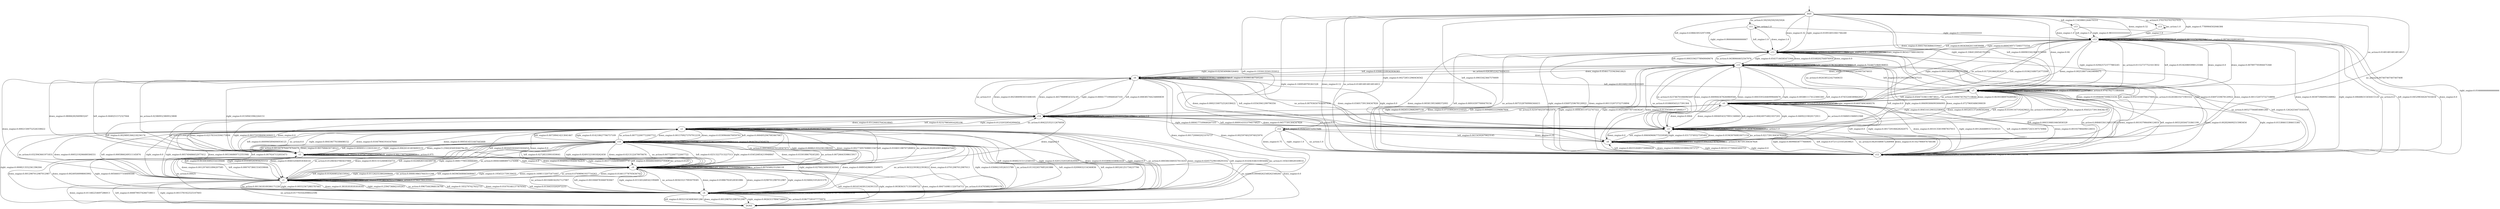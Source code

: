 digraph mdp_a2c {
q0 [label=INIT];
q1 [label=c13];
q2 [label=c11];
q3 [label=c12];
q4 [label=c8];
q5 [label=c13];
q6 [label=c12];
q7 [label=c7];
q8 [label=c11];
q9 [label=c13];
q10 [label=c3];
q11 [label=c0];
q12 [label=c15];
q13 [label=c6];
q14 [label=c14];
q15 [label=c5];
q16 [label=c4];
q17 [label=DONE];
q18 [label=c1];
q19 [label=c9];
q20 [label=c2];
q21 [label=c10];
q0 -> q1  [label="right_engine:0.7789904502046384"];
q0 -> q3  [label="right_engine:0.1009549795361528"];
q0 -> q7  [label="right_engine:0.10641200545702592"];
q0 -> q2  [label="right_engine:0.010914051841746248"];
q0 -> q4  [label="right_engine:0.002728512960436562"];
q0 -> q2  [label="left_engine:0.6386630532971996"];
q0 -> q4  [label="left_engine:0.09033423667570009"];
q0 -> q5  [label="left_engine:0.13459801264679314"];
q0 -> q6  [label="left_engine:0.13550135501355012"];
q0 -> q7  [label="left_engine:0.0009033423667570009"];
q0 -> q2  [label="down_engine:0.32"];
q0 -> q3  [label="down_engine:0.12"];
q0 -> q7  [label="down_engine:0.04"];
q0 -> q1  [label="down_engine:0.52"];
q0 -> q8  [label="no_action:0.5925925925925926"];
q0 -> q9  [label="no_action:0.37037037037037035"];
q0 -> q3  [label="no_action:0.014814814814814815"];
q0 -> q4  [label="no_action:0.007407407407407408"];
q0 -> q7  [label="no_action:0.014814814814814815"];
q1 -> q7  [label="right_engine:0.029425723777883245"];
q1 -> q1  [label="right_engine:0.9639297579496915"];
q1 -> q3  [label="right_engine:0.006486315456415124"];
q1 -> q11  [label="right_engine:0.00015820281601012498"];
q1 -> q1  [label="no_action:0.9711815561959655"];
q1 -> q7  [label="no_action:0.011527377521613832"];
q1 -> q3  [label="no_action:0.0"];
q1 -> q11  [label="no_action:0.01729106628242075"];
q1 -> q1  [label="left_engine:0.887222742892846"];
q1 -> q3  [label="left_engine:0.045298344267416434"];
q1 -> q7  [label="left_engine:0.053420805998125584"];
q1 -> q2  [label="left_engine:0.003436426116838488"];
q1 -> q11  [label="left_engine:0.010621680724773508"];
q1 -> q1  [label="down_engine:0.9974619289340102"];
q1 -> q3  [label="down_engine:0.0"];
q1 -> q11  [label="down_engine:0.0025380710659898475"];
q1 -> q7  [label="down_engine:0.0"];
q2 -> q2  [label="left_engine:0.9584730873662354"];
q2 -> q4  [label="left_engine:0.03210349784379492"];
q2 -> q3  [label="left_engine:0.009103977000479156"];
q2 -> q12  [label="left_engine:0.00031943778949049674"];
q2 -> q2  [label="no_action:0.9259818731117825"];
q2 -> q4  [label="no_action:0.022658610271903322"];
q2 -> q3  [label="no_action:0.0075528700906344415"];
q2 -> q12  [label="no_action:0.04380664652567976"];
q2 -> q2  [label="right_engine:0.8712483688560244"];
q2 -> q3  [label="right_engine:0.03697259678120922"];
q2 -> q1  [label="right_engine:0.00043497172683775554"];
q2 -> q4  [label="right_engine:0.03697259678120922"];
q2 -> q12  [label="right_engine:0.05437146585471944"];
q2 -> q2  [label="down_engine:0.9654377880184332"];
q2 -> q1  [label="down_engine:0.000576036866359447"];
q2 -> q12  [label="down_engine:0.03168202764976959"];
q2 -> q3  [label="down_engine:0.001152073732718894"];
q2 -> q4  [label="down_engine:0.001152073732718894"];
q3 -> q3  [label="right_engine:0.9108535300316122"];
q3 -> q7  [label="right_engine:0.015384615384615385"];
q3 -> q12  [label="right_engine:0.0025289778714436247"];
q3 -> q10  [label="right_engine:0.06996838777660695"];
q3 -> q4  [label="right_engine:0.0"];
q3 -> q11  [label="right_engine:0.0012644889357218123"];
q3 -> q3  [label="left_engine:0.9240587109125717"];
q3 -> q4  [label="left_engine:0.0025526483726866626"];
q3 -> q10  [label="left_engine:0.07211231652839821"];
q3 -> q7  [label="left_engine:0.0003190810465858328"];
q3 -> q11  [label="left_engine:0.0009572431397574984"];
q3 -> q3  [label="no_action:0.9495798319327731"];
q3 -> q10  [label="no_action:0.04201680672268908"];
q3 -> q7  [label="no_action:0.008403361344537815"];
q3 -> q1  [label="down_engine:0.003875968992248062"];
q3 -> q3  [label="down_engine:0.9612403100775194"];
q3 -> q12  [label="down_engine:0.013565891472868217"];
q3 -> q7  [label="down_engine:0.001937984496124031"];
q3 -> q10  [label="down_engine:0.011627906976744186"];
q3 -> q2  [label="down_engine:0.005813953488372093"];
q3 -> q11  [label="down_engine:0.001937984496124031"];
q4 -> q4  [label="left_engine:0.9939503932244405"];
q4 -> q10  [label="left_engine:0.006049606775559589"];
q4 -> q4  [label="right_engine:0.9596557288864981"];
q4 -> q10  [label="right_engine:0.03173749327595481"];
q4 -> q12  [label="right_engine:0.006993006993006993"];
q4 -> q3  [label="right_engine:0.0016137708445400753"];
q4 -> q4  [label="down_engine:0.8960043787629994"];
q4 -> q2  [label="down_engine:0.010946907498631636"];
q4 -> q12  [label="down_engine:0.07279693486590039"];
q4 -> q10  [label="down_engine:0.019430760810071154"];
q4 -> q3  [label="down_engine:0.0008210180623973727"];
q4 -> q4  [label="no_action:0.967391304347826"];
q4 -> q10  [label="no_action:0.021739130434782608"];
q4 -> q12  [label="no_action:0.010869565217391304"];
q5 -> q1  [label="left_engine:1.0"];
q5 -> q1  [label="right_engine:0.9833333333333333"];
q5 -> q3  [label="right_engine:0.016666666666666666"];
q5 -> q1  [label="down_engine:1.0"];
q6 -> q6  [label="left_engine:0.9584569732937686"];
q6 -> q4  [label="left_engine:0.04154302670623145"];
q6 -> q3  [label="right_engine:1.0"];
q6 -> q3  [label="no_action:1.0"];
q6 -> q3  [label="down_engine:0.75"];
q6 -> q4  [label="down_engine:0.25"];
q7 -> q7  [label="right_engine:0.9954838709677419"];
q7 -> q10  [label="right_engine:0.004516129032258065"];
q7 -> q7  [label="down_engine:0.9200827378713802"];
q7 -> q1  [label="down_engine:0.007897705904475368"];
q7 -> q3  [label="down_engine:0.0028206092515983454"];
q7 -> q11  [label="down_engine:0.06393380970289582"];
q7 -> q10  [label="down_engine:0.0052651372696502444"];
q7 -> q7  [label="left_engine:0.9100946372239748"];
q7 -> q3  [label="left_engine:0.005520504731861199"];
q7 -> q11  [label="left_engine:0.050473186119873815"];
q7 -> q10  [label="left_engine:0.03391167192429022"];
q7 -> q7  [label="no_action:0.9745762711864406"];
q7 -> q11  [label="no_action:0.00847457627118644"];
q7 -> q10  [label="no_action:0.01694915254237288"];
q8 -> q8  [label="no_action:1.0"];
q8 -> q2  [label="right_engine:0.8666666666666667"];
q8 -> q1  [label="right_engine:0.13333333333333333"];
q8 -> q2  [label="left_engine:1.0"];
q8 -> q2  [label="down_engine:1.0"];
q9 -> q9  [label="no_action:1.0"];
q9 -> q1  [label="right_engine:1.0"];
q10 -> q10  [label="right_engine:1.0"];
q10 -> q10  [label="left_engine:0.9990856446205425"];
q10 -> q14  [label="left_engine:0.0009143553794574825"];
q10 -> q10  [label="down_engine:0.9128347826086957"];
q10 -> q11  [label="down_engine:0.0064"];
q10 -> q7  [label="down_engine:6.956521739130434e-05"];
q10 -> q4  [label="down_engine:0.0"];
q10 -> q12  [label="down_engine:0.0009043478260869566"];
q10 -> q13  [label="down_engine:0.034017391304347826"];
q10 -> q14  [label="down_engine:0.04577391304347826"];
q10 -> q10  [label="no_action:1.0"];
q11 -> q11  [label="down_engine:0.9251976484897628"];
q11 -> q1  [label="down_engine:0.00020271639975674033"];
q11 -> q14  [label="down_engine:0.07318062031218325"];
q11 -> q10  [label="down_engine:0.00040543279951348065"];
q11 -> q3  [label="down_engine:0.0010135819987837015"];
q11 -> q11  [label="left_engine:0.9862700228832952"];
q11 -> q10  [label="left_engine:0.004249754821837201"];
q11 -> q14  [label="left_engine:0.009480222294867604"];
q11 -> q3  [label="left_engine:0.0"];
q11 -> q11  [label="no_action:0.9545454545454546"];
q11 -> q14  [label="no_action:0.025974025974025976"];
q11 -> q10  [label="no_action:0.01948051948051948"];
q11 -> q11  [label="right_engine:0.9146974063400576"];
q11 -> q14  [label="right_engine:0.04265129682997118"];
q11 -> q10  [label="right_engine:0.04092219020172911"];
q11 -> q3  [label="right_engine:0.001729106628242075"];
q12 -> q12  [label="no_action:0.941952506596306"];
q12 -> q13  [label="no_action:0.026385224274406333"];
q12 -> q10  [label="no_action:0.023746701846965697"];
q12 -> q3  [label="no_action:0.005277044854881266"];
q12 -> q7  [label="no_action:0.002638522427440633"];
q12 -> q12  [label="down_engine:0.9450233560905498"];
q12 -> q13  [label="down_engine:0.054617319439453825"];
q12 -> q10  [label="down_engine:0.00035932446999640676"];
q12 -> q2  [label="down_engine:0.0"];
q12 -> q12  [label="right_engine:0.9676538542323041"];
q12 -> q13  [label="right_engine:0.0258349086326402"];
q12 -> q10  [label="right_engine:0.0058811174123083385"];
q12 -> q3  [label="right_engine:0.000630119722747322"];
q12 -> q12  [label="left_engine:0.7554671968190855"];
q12 -> q13  [label="left_engine:0.030815109343936383"];
q12 -> q10  [label="left_engine:0.07455268389662027"];
q12 -> q3  [label="left_engine:0.12624254473161034"];
q12 -> q4  [label="left_engine:0.0"];
q12 -> q7  [label="left_engine:0.012922465208747515"];
q13 -> q13  [label="no_action:0.9682539682539683"];
q13 -> q10  [label="no_action:0.007936507936507936"];
q13 -> q15  [label="no_action:0.023809523809523808"];
q13 -> q14  [label="no_action:0.0"];
q13 -> q13  [label="right_engine:1.0"];
q13 -> q10  [label="right_engine:0.0"];
q13 -> q13  [label="down_engine:0.914427004945173"];
q13 -> q14  [label="down_engine:0.0025800903031606105"];
q13 -> q15  [label="down_engine:0.08084282949903247"];
q13 -> q10  [label="down_engine:0.00021500752526338422"];
q13 -> q16  [label="down_engine:0.0017200602021070737"];
q13 -> q18  [label="down_engine:0.00021500752526338422"];
q13 -> q13  [label="left_engine:0.910901467505241"];
q13 -> q10  [label="left_engine:0.03563941299790356"];
q13 -> q14  [label="left_engine:0.008385744234800839"];
q13 -> q15  [label="left_engine:0.0440251572327044"];
q13 -> q7  [label="left_engine:0.0010482180293501049"];
q14 -> q14  [label="left_engine:1.0"];
q14 -> q14  [label="down_engine:0.9229083408534227"];
q14 -> q20  [label="down_engine:0.051244037643418845"];
q14 -> q15  [label="down_engine:0.025783163594173004"];
q14 -> q13  [label="down_engine:6.44579089854325e-05"];
q14 -> q19  [label="down_engine:0.0"];
q14 -> q14  [label="right_engine:0.995405179615706"];
q14 -> q15  [label="right_engine:0.0037593984962406013"];
q14 -> q13  [label="right_engine:0.0004177109440267335"];
q14 -> q10  [label="right_engine:0.0004177109440267335"];
q14 -> q14  [label="no_action:1.0"];
q14 -> q10  [label="no_action:0.0"];
q15 -> q15  [label="down_engine:0.9150698602794411"];
q15 -> q14  [label="down_engine:0.0"];
q15 -> q21  [label="down_engine:0.0657684630738523"];
q15 -> q19  [label="down_engine:0.0048902195608782435"];
q15 -> q16  [label="down_engine:0.00249500998003992"];
q15 -> q20  [label="down_engine:0.010479041916167664"];
q15 -> q18  [label="down_engine:0.0012974051896207585"];
q15 -> q13  [label="right_engine:0.01509433962264151"];
q15 -> q15  [label="right_engine:0.9754716981132076"];
q15 -> q16  [label="right_engine:0.005660377358490566"];
q15 -> q19  [label="right_engine:0.0037735849056603774"];
q15 -> q15  [label="left_engine:0.9917787742899851"];
q15 -> q19  [label="left_engine:0.004484304932735426"];
q15 -> q14  [label="left_engine:0.0029895366218236174"];
q15 -> q18  [label="left_engine:0.0007473841554559044"];
q15 -> q15  [label="no_action:0.975"];
q15 -> q16  [label="no_action:0.00625"];
q15 -> q19  [label="no_action:0.0125"];
q15 -> q14  [label="no_action:0.00625"];
q16 -> q16  [label="down_engine:0.5025974025974026"];
q16 -> q18  [label="down_engine:0.38181818181818183"];
q16 -> q13  [label="down_engine:0.0025974025974025974"];
q16 -> q17  [label="down_engine:0.0012987012987012987"];
q16 -> q19  [label="down_engine:0.02987012987012987"];
q16 -> q21  [label="down_engine:0.07012987012987013"];
q16 -> q20  [label="down_engine:0.01038961038961039"];
q16 -> q15  [label="down_engine:0.0012987012987012987"];
q16 -> q16  [label="right_engine:0.6973684210526315"];
q16 -> q21  [label="right_engine:0.03684210526315789"];
q16 -> q20  [label="right_engine:0.0"];
q16 -> q19  [label="right_engine:0.02368421052631579"];
q16 -> q18  [label="right_engine:0.2394736842105263"];
q16 -> q17  [label="right_engine:0.002631578947368421"];
q16 -> q16  [label="no_action:0.8698714023270055"];
q16 -> q20  [label="no_action:0.0003061849357011635"];
q16 -> q18  [label="no_action:0.09675443968156766"];
q16 -> q21  [label="no_action:0.011022657685241886"];
q16 -> q19  [label="no_action:0.0033680342927127987"];
q16 -> q17  [label="no_action:0.018677281077770974"];
q16 -> q21  [label="left_engine:0.02090032154340836"];
q16 -> q16  [label="left_engine:0.7877813504823151"];
q16 -> q18  [label="left_engine:0.1832797427652733"];
q16 -> q20  [label="left_engine:0.00482315112540193"];
q16 -> q17  [label="left_engine:0.003215434083601286"];
q18 -> q18  [label="down_engine:0.9535490605427975"];
q18 -> q17  [label="down_engine:0.011482254697286013"];
q18 -> q19  [label="down_engine:0.014613778705636743"];
q18 -> q16  [label="down_engine:0.016701461377870562"];
q18 -> q20  [label="down_engine:0.0005219206680584551"];
q18 -> q21  [label="down_engine:0.003131524008350731"];
q18 -> q18  [label="left_engine:0.9409464215877982"];
q18 -> q16  [label="left_engine:0.01564333202972233"];
q18 -> q19  [label="left_engine:0.01926085256159562"];
q18 -> q20  [label="left_engine:0.0005866249511145874"];
q18 -> q17  [label="left_engine:0.0008799374266718811"];
q18 -> q21  [label="left_engine:0.02268283144309738"];
q18 -> q17  [label="right_engine:0.0015781922525107603"];
q18 -> q18  [label="right_engine:0.9734576757532282"];
q18 -> q16  [label="right_engine:0.005523672883787661"];
q18 -> q19  [label="right_engine:0.011262553802008609"];
q18 -> q21  [label="right_engine:0.00817790530846485"];
q18 -> q20  [label="right_engine:0.0"];
q18 -> q18  [label="no_action:0.9796979003098815"];
q18 -> q19  [label="no_action:0.0008198657643511248"];
q18 -> q16  [label="no_action:0.0013618109306171226"];
q18 -> q17  [label="no_action:0.017703542098022596"];
q18 -> q21  [label="no_action:0.0004168808971276906"];
q19 -> q19  [label="left_engine:0.9212962962962963"];
q19 -> q17  [label="left_engine:0.0016534391534391533"];
q19 -> q18  [label="left_engine:0.045965608465608467"];
q19 -> q21  [label="left_engine:0.02513227513227513"];
q19 -> q20  [label="left_engine:0.0026455026455026454"];
q19 -> q16  [label="left_engine:0.0033068783068783067"];
q19 -> q18  [label="right_engine:0.1956521739130435"];
q19 -> q19  [label="right_engine:0.7506393861892583"];
q19 -> q17  [label="right_engine:0.0038363171355498722"];
q19 -> q16  [label="right_engine:0.015345268542199489"];
q19 -> q21  [label="right_engine:0.034526854219948847"];
q19 -> q15  [label="right_engine:0.0"];
q19 -> q19  [label="down_engine:0.7735849056603774"];
q19 -> q18  [label="down_engine:0.16981132075471697"];
q19 -> q20  [label="down_engine:0.0"];
q19 -> q21  [label="down_engine:0.0330188679245283"];
q19 -> q16  [label="down_engine:0.018867924528301886"];
q19 -> q17  [label="down_engine:0.0047169811320754715"];
q19 -> q18  [label="no_action:0.07698961937716263"];
q19 -> q19  [label="no_action:0.8970588235294118"];
q19 -> q21  [label="no_action:0.00726643598615917"];
q19 -> q16  [label="no_action:0.003633217993079585"];
q19 -> q20  [label="no_action:0.00034602076124567473"];
q19 -> q17  [label="no_action:0.014705882352941176"];
q20 -> q20  [label="down_engine:0.9376649746192893"];
q20 -> q15  [label="down_engine:0.0005414551607445009"];
q20 -> q16  [label="down_engine:0.020575296108291032"];
q20 -> q18  [label="down_engine:0.005346869712351946"];
q20 -> q19  [label="down_engine:0.002774957698815567"];
q20 -> q21  [label="down_engine:0.03309644670050761"];
q20 -> q14  [label="left_engine:0.023278850916295196"];
q20 -> q20  [label="left_engine:0.942545814759782"];
q20 -> q16  [label="left_engine:0.014363546310054482"];
q20 -> q18  [label="left_engine:0.0079247152055473"];
q20 -> q19  [label="left_engine:0.010401188707280832"];
q20 -> q15  [label="left_engine:0.0009905894006934125"];
q20 -> q21  [label="left_engine:0.0004952947003467063"];
q20 -> q20  [label="right_engine:0.9560574948665298"];
q20 -> q14  [label="right_engine:0.012320328542094456"];
q20 -> q15  [label="right_engine:0.004106776180698152"];
q20 -> q16  [label="right_engine:0.020123203285420943"];
q20 -> q18  [label="right_engine:0.005749486652977412"];
q20 -> q19  [label="right_engine:0.0008213552361396304"];
q20 -> q17  [label="right_engine:0.0008213552361396304"];
q20 -> q20  [label="no_action:0.8549295774647887"];
q20 -> q14  [label="no_action:0.004225352112676056"];
q20 -> q16  [label="no_action:0.1056338028169014"];
q20 -> q19  [label="no_action:0.0028169014084507044"];
q20 -> q18  [label="no_action:0.0323943661971831"];
q20 -> q15  [label="no_action:0.0"];
q21 -> q21  [label="left_engine:0.9478957915831663"];
q21 -> q19  [label="left_engine:0.02728533991059041"];
q21 -> q20  [label="left_engine:0.007399414213041467"];
q21 -> q16  [label="left_engine:0.005241251734237706"];
q21 -> q15  [label="left_engine:0.009095113303530137"];
q21 -> q18  [label="left_engine:0.0030830892554339446"];
q21 -> q21  [label="right_engine:0.9172971562744586"];
q21 -> q15  [label="right_engine:0.006261414036003131"];
q21 -> q19  [label="right_engine:0.024915210018262458"];
q21 -> q16  [label="right_engine:0.027002348030263502"];
q21 -> q20  [label="right_engine:0.014218627706757109"];
q21 -> q18  [label="right_engine:0.010305243934255153"];
q21 -> q21  [label="no_action:0.9073359073359073"];
q21 -> q20  [label="no_action:0.007722007722007722"];
q21 -> q19  [label="no_action:0.007722007722007722"];
q21 -> q15  [label="no_action:0.0014478764478764478"];
q21 -> q16  [label="no_action:0.06322393822393822"];
q21 -> q18  [label="no_action:0.012065637065637066"];
q21 -> q17  [label="no_action:0.00048262548262548264"];
q21 -> q19  [label="down_engine:0.0213122479970676"];
q21 -> q21  [label="down_engine:0.964078127454574"];
q21 -> q16  [label="down_engine:0.008954286013509975"];
q21 -> q15  [label="down_engine:5.236424569304079e-05"];
q21 -> q20  [label="down_engine:0.0015709273707912239"];
q21 -> q18  [label="down_engine:0.004032046918364141"];
q21 -> q17  [label="down_engine:0.0"];
__start0 [label="", shape=none];
__start0 -> q0  [label=""];
}
